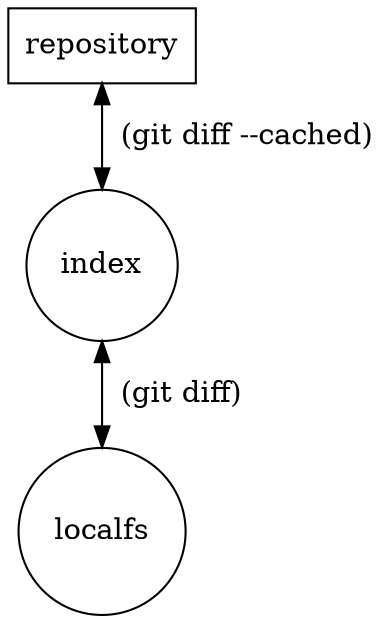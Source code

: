 digraph "relationship" {
  rankdir=BT;
  node [shape = polygon, size = 5]; repository
  node [shape = circle];
  localfs -> index [ label = "  (git diff)", dir = both ]
  index -> repository [ label = "  (git diff --cached)", dir = both ]
}

